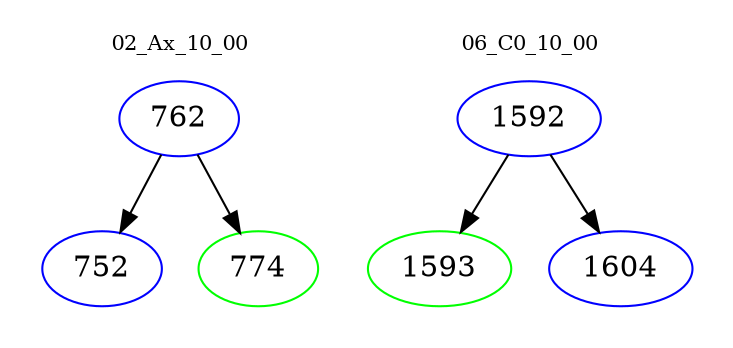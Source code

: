 digraph{
subgraph cluster_0 {
color = white
label = "02_Ax_10_00";
fontsize=10;
T0_762 [label="762", color="blue"]
T0_762 -> T0_752 [color="black"]
T0_752 [label="752", color="blue"]
T0_762 -> T0_774 [color="black"]
T0_774 [label="774", color="green"]
}
subgraph cluster_1 {
color = white
label = "06_C0_10_00";
fontsize=10;
T1_1592 [label="1592", color="blue"]
T1_1592 -> T1_1593 [color="black"]
T1_1593 [label="1593", color="green"]
T1_1592 -> T1_1604 [color="black"]
T1_1604 [label="1604", color="blue"]
}
}
